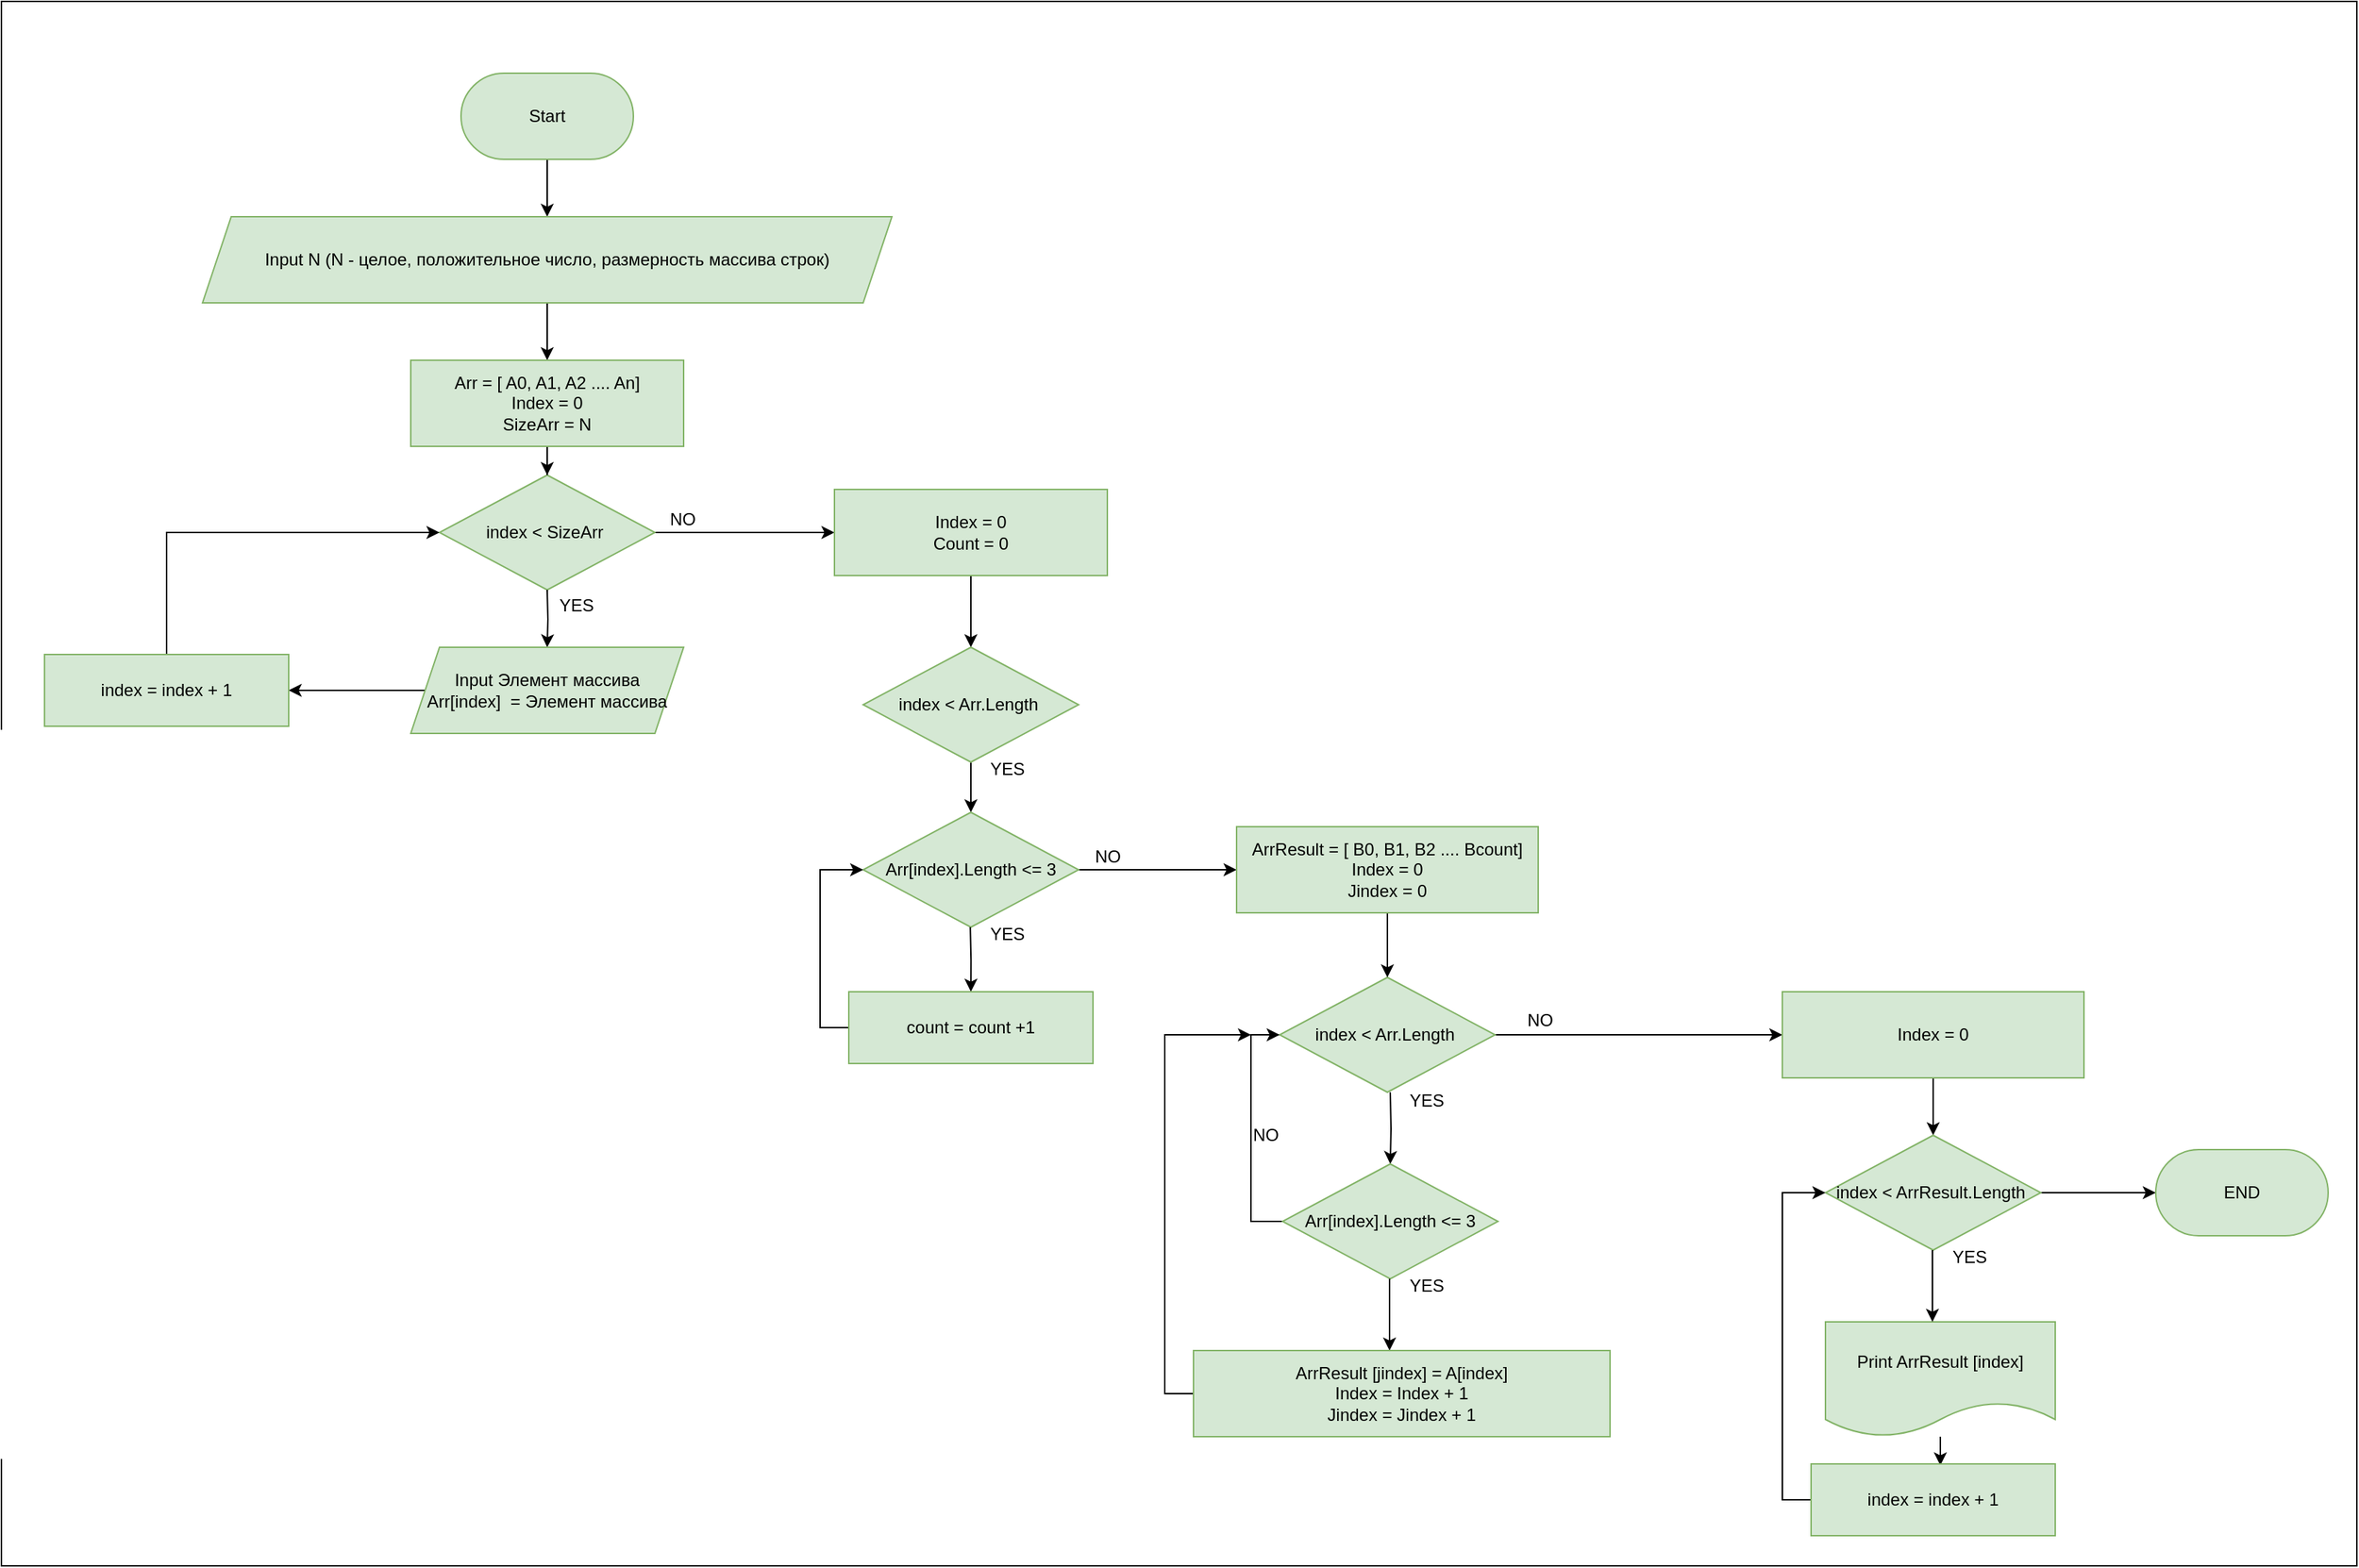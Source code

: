 <mxfile version="20.3.0" type="device"><diagram name="Было" id="c7488fd3-1785-93aa-aadb-54a6760d102a"><mxGraphModel dx="3858" dy="1370" grid="1" gridSize="10" guides="1" tooltips="1" connect="1" arrows="1" fold="1" page="1" pageScale="1" pageWidth="1654" pageHeight="1169" background="#ffffff" math="0" shadow="0"><root><mxCell id="0"/><mxCell id="1" parent="0"/><mxCell id="YQmX28gDkmwrcbM5k1OG-2" value="" style="rounded=0;whiteSpace=wrap;html=1;" vertex="1" parent="1"><mxGeometry x="-130" y="100" width="1640" height="1090" as="geometry"/></mxCell><mxCell id="lbAQ0pDKz4vXZo9KLhNX-1" style="edgeStyle=orthogonalEdgeStyle;rounded=0;orthogonalLoop=1;jettySize=auto;html=1;entryX=0.5;entryY=0;entryDx=0;entryDy=0;fontFamily=Helvetica;fontSize=12;fontColor=default;" parent="1" source="lbAQ0pDKz4vXZo9KLhNX-2" edge="1"><mxGeometry relative="1" as="geometry"><mxPoint x="250" y="250.0" as="targetPoint"/></mxGeometry></mxCell><mxCell id="lbAQ0pDKz4vXZo9KLhNX-2" value="Start" style="rounded=1;whiteSpace=wrap;html=1;arcSize=50;fillColor=#d5e8d4;strokeColor=#82b366;" parent="1" vertex="1"><mxGeometry x="190" y="150" width="120" height="60" as="geometry"/></mxCell><mxCell id="lbAQ0pDKz4vXZo9KLhNX-22" style="edgeStyle=orthogonalEdgeStyle;shape=connector;rounded=0;orthogonalLoop=1;jettySize=auto;html=1;entryX=0.5;entryY=0;entryDx=0;entryDy=0;labelBackgroundColor=default;fontFamily=Helvetica;fontSize=12;fontColor=default;endArrow=classic;strokeColor=default;" parent="1" source="lbAQ0pDKz4vXZo9KLhNX-4" target="lbAQ0pDKz4vXZo9KLhNX-21" edge="1"><mxGeometry relative="1" as="geometry"/></mxCell><mxCell id="lbAQ0pDKz4vXZo9KLhNX-4" value="Input N (N - целое, положительное число, размерность массива строк)&lt;br&gt;" style="shape=parallelogram;perimeter=parallelogramPerimeter;whiteSpace=wrap;html=1;fixedSize=1;strokeColor=#82b366;fontFamily=Helvetica;fontSize=12;fontColor=default;fillColor=#d5e8d4;" parent="1" vertex="1"><mxGeometry x="10" y="250" width="480" height="60" as="geometry"/></mxCell><mxCell id="lbAQ0pDKz4vXZo9KLhNX-32" style="edgeStyle=orthogonalEdgeStyle;shape=connector;rounded=0;orthogonalLoop=1;jettySize=auto;html=1;labelBackgroundColor=default;fontFamily=Helvetica;fontSize=12;fontColor=default;endArrow=classic;strokeColor=default;" parent="1" source="lbAQ0pDKz4vXZo9KLhNX-19" edge="1"><mxGeometry relative="1" as="geometry"><mxPoint x="450" y="470" as="targetPoint"/></mxGeometry></mxCell><mxCell id="lbAQ0pDKz4vXZo9KLhNX-33" value="NO" style="edgeLabel;html=1;align=center;verticalAlign=middle;resizable=0;points=[];fontSize=12;fontFamily=Helvetica;fontColor=default;" parent="lbAQ0pDKz4vXZo9KLhNX-32" vertex="1" connectable="0"><mxGeometry x="0.238" y="3" relative="1" as="geometry"><mxPoint x="-58" y="-7" as="offset"/></mxGeometry></mxCell><mxCell id="lbAQ0pDKz4vXZo9KLhNX-19" value="index &amp;lt; SizeArr&amp;nbsp;" style="rhombus;whiteSpace=wrap;html=1;fillColor=#d5e8d4;strokeColor=#82b366;" parent="1" vertex="1"><mxGeometry x="175" y="430" width="150" height="80" as="geometry"/></mxCell><mxCell id="lbAQ0pDKz4vXZo9KLhNX-23" style="edgeStyle=orthogonalEdgeStyle;shape=connector;rounded=0;orthogonalLoop=1;jettySize=auto;html=1;entryX=0.5;entryY=0;entryDx=0;entryDy=0;labelBackgroundColor=default;fontFamily=Helvetica;fontSize=12;fontColor=default;endArrow=classic;strokeColor=default;" parent="1" source="lbAQ0pDKz4vXZo9KLhNX-21" target="lbAQ0pDKz4vXZo9KLhNX-19" edge="1"><mxGeometry relative="1" as="geometry"/></mxCell><mxCell id="lbAQ0pDKz4vXZo9KLhNX-21" value="Arr = [ A0, A1, A2 .... An]&lt;br&gt;Index = 0&lt;br&gt;SizeArr = N" style="rounded=0;whiteSpace=wrap;html=1;fillColor=#d5e8d4;strokeColor=#82b366;" parent="1" vertex="1"><mxGeometry x="155" y="350" width="190" height="60" as="geometry"/></mxCell><mxCell id="lbAQ0pDKz4vXZo9KLhNX-24" style="edgeStyle=orthogonalEdgeStyle;rounded=0;orthogonalLoop=1;jettySize=auto;html=1;entryX=0.5;entryY=0;entryDx=0;entryDy=0;fontFamily=Helvetica;fontSize=12;fontColor=default;" parent="1" edge="1"><mxGeometry relative="1" as="geometry"><mxPoint x="250" y="510" as="sourcePoint"/><mxPoint x="250" y="550" as="targetPoint"/></mxGeometry></mxCell><mxCell id="lbAQ0pDKz4vXZo9KLhNX-25" value="YES" style="edgeLabel;html=1;align=center;verticalAlign=middle;resizable=0;points=[];fontSize=12;fontFamily=Helvetica;fontColor=default;" parent="lbAQ0pDKz4vXZo9KLhNX-24" vertex="1" connectable="0"><mxGeometry x="-0.74" y="1" relative="1" as="geometry"><mxPoint x="19" y="5" as="offset"/></mxGeometry></mxCell><mxCell id="lbAQ0pDKz4vXZo9KLhNX-29" style="edgeStyle=orthogonalEdgeStyle;shape=connector;rounded=0;orthogonalLoop=1;jettySize=auto;html=1;entryX=1;entryY=0.5;entryDx=0;entryDy=0;labelBackgroundColor=default;fontFamily=Helvetica;fontSize=12;fontColor=default;endArrow=classic;strokeColor=default;" parent="1" source="lbAQ0pDKz4vXZo9KLhNX-27" target="lbAQ0pDKz4vXZo9KLhNX-28" edge="1"><mxGeometry relative="1" as="geometry"/></mxCell><mxCell id="lbAQ0pDKz4vXZo9KLhNX-27" value="Input Элемент массива&lt;br&gt;Arr[index]&amp;nbsp; = Элемент массива" style="shape=parallelogram;perimeter=parallelogramPerimeter;whiteSpace=wrap;html=1;fixedSize=1;strokeColor=#82b366;fontFamily=Helvetica;fontSize=12;fontColor=default;fillColor=#d5e8d4;" parent="1" vertex="1"><mxGeometry x="155" y="550" width="190" height="60" as="geometry"/></mxCell><mxCell id="lbAQ0pDKz4vXZo9KLhNX-31" style="edgeStyle=orthogonalEdgeStyle;shape=connector;rounded=0;orthogonalLoop=1;jettySize=auto;html=1;entryX=0;entryY=0.5;entryDx=0;entryDy=0;labelBackgroundColor=default;fontFamily=Helvetica;fontSize=12;fontColor=default;endArrow=classic;strokeColor=default;" parent="1" source="lbAQ0pDKz4vXZo9KLhNX-28" target="lbAQ0pDKz4vXZo9KLhNX-19" edge="1"><mxGeometry relative="1" as="geometry"><Array as="points"><mxPoint x="-15" y="470"/></Array></mxGeometry></mxCell><mxCell id="lbAQ0pDKz4vXZo9KLhNX-28" value="index = index + 1" style="rounded=0;whiteSpace=wrap;html=1;fillColor=#d5e8d4;strokeColor=#82b366;" parent="1" vertex="1"><mxGeometry x="-100" y="555" width="170" height="50" as="geometry"/></mxCell><mxCell id="lbAQ0pDKz4vXZo9KLhNX-49" style="edgeStyle=orthogonalEdgeStyle;shape=connector;rounded=0;orthogonalLoop=1;jettySize=auto;html=1;entryX=0.5;entryY=0;entryDx=0;entryDy=0;labelBackgroundColor=default;fontFamily=Helvetica;fontSize=12;fontColor=default;endArrow=classic;strokeColor=default;" parent="1" source="lbAQ0pDKz4vXZo9KLhNX-34" target="lbAQ0pDKz4vXZo9KLhNX-35" edge="1"><mxGeometry relative="1" as="geometry"/></mxCell><mxCell id="lbAQ0pDKz4vXZo9KLhNX-34" value="Index = 0&lt;br&gt;Count = 0" style="rounded=0;whiteSpace=wrap;html=1;fillColor=#d5e8d4;strokeColor=#82b366;" parent="1" vertex="1"><mxGeometry x="450" y="440" width="190" height="60" as="geometry"/></mxCell><mxCell id="lbAQ0pDKz4vXZo9KLhNX-38" style="edgeStyle=orthogonalEdgeStyle;shape=connector;rounded=0;orthogonalLoop=1;jettySize=auto;html=1;labelBackgroundColor=default;fontFamily=Helvetica;fontSize=12;fontColor=default;endArrow=classic;strokeColor=default;" parent="1" source="lbAQ0pDKz4vXZo9KLhNX-35" target="lbAQ0pDKz4vXZo9KLhNX-37" edge="1"><mxGeometry relative="1" as="geometry"/></mxCell><mxCell id="lbAQ0pDKz4vXZo9KLhNX-39" value="YES" style="edgeLabel;html=1;align=center;verticalAlign=middle;resizable=0;points=[];fontSize=12;fontFamily=Helvetica;fontColor=default;" parent="lbAQ0pDKz4vXZo9KLhNX-38" vertex="1" connectable="0"><mxGeometry x="-0.79" y="-1" relative="1" as="geometry"><mxPoint x="26" as="offset"/></mxGeometry></mxCell><mxCell id="lbAQ0pDKz4vXZo9KLhNX-35" value="index &amp;lt; Arr.Length&amp;nbsp;" style="rhombus;whiteSpace=wrap;html=1;fillColor=#d5e8d4;strokeColor=#82b366;" parent="1" vertex="1"><mxGeometry x="470" y="550" width="150" height="80" as="geometry"/></mxCell><mxCell id="lbAQ0pDKz4vXZo9KLhNX-44" style="edgeStyle=orthogonalEdgeStyle;shape=connector;rounded=0;orthogonalLoop=1;jettySize=auto;html=1;labelBackgroundColor=default;fontFamily=Helvetica;fontSize=12;fontColor=default;endArrow=classic;strokeColor=default;" parent="1" source="lbAQ0pDKz4vXZo9KLhNX-37" edge="1"><mxGeometry relative="1" as="geometry"><mxPoint x="730.0" y="705" as="targetPoint"/></mxGeometry></mxCell><mxCell id="lbAQ0pDKz4vXZo9KLhNX-45" value="NO" style="edgeLabel;html=1;align=center;verticalAlign=middle;resizable=0;points=[];fontSize=12;fontFamily=Helvetica;fontColor=default;" parent="lbAQ0pDKz4vXZo9KLhNX-44" vertex="1" connectable="0"><mxGeometry x="0.264" y="2" relative="1" as="geometry"><mxPoint x="-50" y="-8" as="offset"/></mxGeometry></mxCell><mxCell id="lbAQ0pDKz4vXZo9KLhNX-37" value="&lt;span&gt;Arr[index].Length &amp;lt;= 3&lt;/span&gt;" style="rhombus;whiteSpace=wrap;html=1;fillColor=#d5e8d4;strokeColor=#82b366;" parent="1" vertex="1"><mxGeometry x="470" y="665" width="150" height="80" as="geometry"/></mxCell><mxCell id="lbAQ0pDKz4vXZo9KLhNX-40" style="edgeStyle=orthogonalEdgeStyle;shape=connector;rounded=0;orthogonalLoop=1;jettySize=auto;html=1;labelBackgroundColor=default;fontFamily=Helvetica;fontSize=12;fontColor=default;endArrow=classic;strokeColor=default;entryX=0.5;entryY=0;entryDx=0;entryDy=0;" parent="1" target="lbAQ0pDKz4vXZo9KLhNX-42" edge="1"><mxGeometry relative="1" as="geometry"><mxPoint x="544.58" y="745" as="sourcePoint"/><mxPoint x="544.58" y="780.0" as="targetPoint"/></mxGeometry></mxCell><mxCell id="lbAQ0pDKz4vXZo9KLhNX-41" value="YES" style="edgeLabel;html=1;align=center;verticalAlign=middle;resizable=0;points=[];fontSize=12;fontFamily=Helvetica;fontColor=default;" parent="lbAQ0pDKz4vXZo9KLhNX-40" vertex="1" connectable="0"><mxGeometry x="-0.79" y="-1" relative="1" as="geometry"><mxPoint x="26" as="offset"/></mxGeometry></mxCell><mxCell id="lbAQ0pDKz4vXZo9KLhNX-43" style="edgeStyle=orthogonalEdgeStyle;shape=connector;rounded=0;orthogonalLoop=1;jettySize=auto;html=1;entryX=0;entryY=0.5;entryDx=0;entryDy=0;labelBackgroundColor=default;fontFamily=Helvetica;fontSize=12;fontColor=default;endArrow=classic;strokeColor=default;" parent="1" source="lbAQ0pDKz4vXZo9KLhNX-42" target="lbAQ0pDKz4vXZo9KLhNX-37" edge="1"><mxGeometry relative="1" as="geometry"><Array as="points"><mxPoint x="440" y="815"/><mxPoint x="440" y="705"/></Array></mxGeometry></mxCell><mxCell id="lbAQ0pDKz4vXZo9KLhNX-42" value="count = count +1" style="rounded=0;whiteSpace=wrap;html=1;fillColor=#d5e8d4;strokeColor=#82b366;" parent="1" vertex="1"><mxGeometry x="460" y="790" width="170" height="50" as="geometry"/></mxCell><mxCell id="lbAQ0pDKz4vXZo9KLhNX-59" style="edgeStyle=orthogonalEdgeStyle;shape=connector;rounded=0;orthogonalLoop=1;jettySize=auto;html=1;labelBackgroundColor=default;fontFamily=Helvetica;fontSize=12;fontColor=default;endArrow=classic;strokeColor=default;" parent="1" source="lbAQ0pDKz4vXZo9KLhNX-46" edge="1"><mxGeometry relative="1" as="geometry"><mxPoint x="1110" y="820.0" as="targetPoint"/></mxGeometry></mxCell><mxCell id="lbAQ0pDKz4vXZo9KLhNX-60" value="NO" style="edgeLabel;html=1;align=center;verticalAlign=middle;resizable=0;points=[];fontSize=12;fontFamily=Helvetica;fontColor=default;" parent="lbAQ0pDKz4vXZo9KLhNX-59" vertex="1" connectable="0"><mxGeometry x="-0.339" y="-3" relative="1" as="geometry"><mxPoint x="-36" y="-13" as="offset"/></mxGeometry></mxCell><mxCell id="lbAQ0pDKz4vXZo9KLhNX-46" value="index &amp;lt; Arr.Length&amp;nbsp;" style="rhombus;whiteSpace=wrap;html=1;fillColor=#d5e8d4;strokeColor=#82b366;" parent="1" vertex="1"><mxGeometry x="760" y="780" width="150" height="80" as="geometry"/></mxCell><mxCell id="lbAQ0pDKz4vXZo9KLhNX-48" style="edgeStyle=orthogonalEdgeStyle;shape=connector;rounded=0;orthogonalLoop=1;jettySize=auto;html=1;entryX=0.5;entryY=0;entryDx=0;entryDy=0;labelBackgroundColor=default;fontFamily=Helvetica;fontSize=12;fontColor=default;endArrow=classic;strokeColor=default;" parent="1" source="lbAQ0pDKz4vXZo9KLhNX-47" target="lbAQ0pDKz4vXZo9KLhNX-46" edge="1"><mxGeometry relative="1" as="geometry"/></mxCell><mxCell id="lbAQ0pDKz4vXZo9KLhNX-47" value="ArrResult = [ B0, B1, B2 .... Bcount]&lt;br&gt;Index = 0&lt;br&gt;Jindex = 0" style="rounded=0;whiteSpace=wrap;html=1;fillColor=#d5e8d4;strokeColor=#82b366;" parent="1" vertex="1"><mxGeometry x="730" y="675" width="210" height="60" as="geometry"/></mxCell><mxCell id="lbAQ0pDKz4vXZo9KLhNX-50" style="edgeStyle=orthogonalEdgeStyle;shape=connector;rounded=0;orthogonalLoop=1;jettySize=auto;html=1;labelBackgroundColor=default;fontFamily=Helvetica;fontSize=12;fontColor=default;endArrow=classic;strokeColor=default;entryX=0.5;entryY=0;entryDx=0;entryDy=0;" parent="1" target="lbAQ0pDKz4vXZo9KLhNX-52" edge="1"><mxGeometry relative="1" as="geometry"><mxPoint x="837.0" y="860" as="sourcePoint"/><mxPoint x="837.42" y="905" as="targetPoint"/><Array as="points"/></mxGeometry></mxCell><mxCell id="lbAQ0pDKz4vXZo9KLhNX-51" value="YES" style="edgeLabel;html=1;align=center;verticalAlign=middle;resizable=0;points=[];fontSize=12;fontFamily=Helvetica;fontColor=default;" parent="lbAQ0pDKz4vXZo9KLhNX-50" vertex="1" connectable="0"><mxGeometry x="-0.79" y="-1" relative="1" as="geometry"><mxPoint x="26" as="offset"/></mxGeometry></mxCell><mxCell id="lbAQ0pDKz4vXZo9KLhNX-56" style="edgeStyle=orthogonalEdgeStyle;shape=connector;rounded=0;orthogonalLoop=1;jettySize=auto;html=1;entryX=0;entryY=0.5;entryDx=0;entryDy=0;labelBackgroundColor=default;fontFamily=Helvetica;fontSize=12;fontColor=default;endArrow=classic;strokeColor=default;" parent="1" source="lbAQ0pDKz4vXZo9KLhNX-52" target="lbAQ0pDKz4vXZo9KLhNX-46" edge="1"><mxGeometry relative="1" as="geometry"><Array as="points"><mxPoint x="740" y="950"/><mxPoint x="740" y="820"/></Array></mxGeometry></mxCell><mxCell id="lbAQ0pDKz4vXZo9KLhNX-57" value="NO" style="edgeLabel;html=1;align=center;verticalAlign=middle;resizable=0;points=[];fontSize=12;fontFamily=Helvetica;fontColor=default;" parent="lbAQ0pDKz4vXZo9KLhNX-56" vertex="1" connectable="0"><mxGeometry x="-0.353" y="1" relative="1" as="geometry"><mxPoint x="11" y="-27" as="offset"/></mxGeometry></mxCell><mxCell id="lbAQ0pDKz4vXZo9KLhNX-52" value="&lt;span&gt;Arr[index].Length &amp;lt;= 3&lt;/span&gt;" style="rhombus;whiteSpace=wrap;html=1;fillColor=#d5e8d4;strokeColor=#82b366;" parent="1" vertex="1"><mxGeometry x="762" y="910" width="150" height="80" as="geometry"/></mxCell><mxCell id="lbAQ0pDKz4vXZo9KLhNX-53" style="edgeStyle=orthogonalEdgeStyle;shape=connector;rounded=0;orthogonalLoop=1;jettySize=auto;html=1;labelBackgroundColor=default;fontFamily=Helvetica;fontSize=12;fontColor=default;endArrow=classic;strokeColor=default;entryX=0.5;entryY=0;entryDx=0;entryDy=0;" parent="1" edge="1"><mxGeometry relative="1" as="geometry"><mxPoint x="836.5" y="990" as="sourcePoint"/><mxPoint x="836.5" y="1040" as="targetPoint"/><Array as="points"/></mxGeometry></mxCell><mxCell id="lbAQ0pDKz4vXZo9KLhNX-54" value="YES" style="edgeLabel;html=1;align=center;verticalAlign=middle;resizable=0;points=[];fontSize=12;fontFamily=Helvetica;fontColor=default;" parent="lbAQ0pDKz4vXZo9KLhNX-53" vertex="1" connectable="0"><mxGeometry x="-0.79" y="-1" relative="1" as="geometry"><mxPoint x="26" as="offset"/></mxGeometry></mxCell><mxCell id="lbAQ0pDKz4vXZo9KLhNX-58" style="edgeStyle=orthogonalEdgeStyle;shape=connector;rounded=0;orthogonalLoop=1;jettySize=auto;html=1;labelBackgroundColor=default;fontFamily=Helvetica;fontSize=12;fontColor=default;endArrow=classic;strokeColor=default;" parent="1" source="lbAQ0pDKz4vXZo9KLhNX-55" edge="1"><mxGeometry relative="1" as="geometry"><mxPoint x="740" y="820" as="targetPoint"/><Array as="points"><mxPoint x="680" y="1070"/><mxPoint x="680" y="820"/></Array></mxGeometry></mxCell><mxCell id="lbAQ0pDKz4vXZo9KLhNX-55" value="ArrResult [jindex]&amp;nbsp;= A[index]&lt;br&gt;Index = Index + 1&lt;br&gt;Jindex = Jindex + 1" style="rounded=0;whiteSpace=wrap;html=1;fillColor=#d5e8d4;strokeColor=#82b366;" parent="1" vertex="1"><mxGeometry x="700" y="1040" width="290" height="60" as="geometry"/></mxCell><mxCell id="lbAQ0pDKz4vXZo9KLhNX-66" style="edgeStyle=orthogonalEdgeStyle;shape=connector;rounded=0;orthogonalLoop=1;jettySize=auto;html=1;entryX=0.5;entryY=0;entryDx=0;entryDy=0;labelBackgroundColor=default;fontFamily=Helvetica;fontSize=12;fontColor=default;endArrow=classic;strokeColor=default;" parent="1" source="lbAQ0pDKz4vXZo9KLhNX-61" target="lbAQ0pDKz4vXZo9KLhNX-62" edge="1"><mxGeometry relative="1" as="geometry"/></mxCell><mxCell id="lbAQ0pDKz4vXZo9KLhNX-61" value="Index = 0" style="rounded=0;whiteSpace=wrap;html=1;fillColor=#d5e8d4;strokeColor=#82b366;" parent="1" vertex="1"><mxGeometry x="1110" y="790" width="210" height="60" as="geometry"/></mxCell><mxCell id="lbAQ0pDKz4vXZo9KLhNX-72" style="edgeStyle=orthogonalEdgeStyle;shape=connector;rounded=0;orthogonalLoop=1;jettySize=auto;html=1;entryX=0;entryY=0.5;entryDx=0;entryDy=0;labelBackgroundColor=default;fontFamily=Helvetica;fontSize=12;fontColor=default;endArrow=classic;strokeColor=default;" parent="1" source="lbAQ0pDKz4vXZo9KLhNX-62" target="lbAQ0pDKz4vXZo9KLhNX-71" edge="1"><mxGeometry relative="1" as="geometry"/></mxCell><mxCell id="lbAQ0pDKz4vXZo9KLhNX-62" value="index &amp;lt; ArrResult.Length&amp;nbsp;" style="rhombus;whiteSpace=wrap;html=1;fillColor=#d5e8d4;strokeColor=#82b366;" parent="1" vertex="1"><mxGeometry x="1140" y="890" width="150" height="80" as="geometry"/></mxCell><mxCell id="lbAQ0pDKz4vXZo9KLhNX-69" style="edgeStyle=orthogonalEdgeStyle;shape=connector;rounded=0;orthogonalLoop=1;jettySize=auto;html=1;entryX=0.532;entryY=0.026;entryDx=0;entryDy=0;entryPerimeter=0;labelBackgroundColor=default;fontFamily=Helvetica;fontSize=12;fontColor=default;endArrow=classic;strokeColor=default;" parent="1" source="lbAQ0pDKz4vXZo9KLhNX-63" target="lbAQ0pDKz4vXZo9KLhNX-68" edge="1"><mxGeometry relative="1" as="geometry"/></mxCell><mxCell id="lbAQ0pDKz4vXZo9KLhNX-63" value="Print ArrResult [index]" style="shape=document;whiteSpace=wrap;html=1;boundedLbl=1;fillColor=#d5e8d4;strokeColor=#82b366;" parent="1" vertex="1"><mxGeometry x="1140" y="1020" width="160" height="80" as="geometry"/></mxCell><mxCell id="lbAQ0pDKz4vXZo9KLhNX-64" style="edgeStyle=orthogonalEdgeStyle;shape=connector;rounded=0;orthogonalLoop=1;jettySize=auto;html=1;labelBackgroundColor=default;fontFamily=Helvetica;fontSize=12;fontColor=default;endArrow=classic;strokeColor=default;entryX=0.5;entryY=0;entryDx=0;entryDy=0;" parent="1" edge="1"><mxGeometry relative="1" as="geometry"><mxPoint x="1214.5" y="970" as="sourcePoint"/><mxPoint x="1214.5" y="1020" as="targetPoint"/><Array as="points"/></mxGeometry></mxCell><mxCell id="lbAQ0pDKz4vXZo9KLhNX-65" value="YES" style="edgeLabel;html=1;align=center;verticalAlign=middle;resizable=0;points=[];fontSize=12;fontFamily=Helvetica;fontColor=default;" parent="lbAQ0pDKz4vXZo9KLhNX-64" vertex="1" connectable="0"><mxGeometry x="-0.79" y="-1" relative="1" as="geometry"><mxPoint x="26" as="offset"/></mxGeometry></mxCell><mxCell id="lbAQ0pDKz4vXZo9KLhNX-70" style="edgeStyle=orthogonalEdgeStyle;shape=connector;rounded=0;orthogonalLoop=1;jettySize=auto;html=1;entryX=0;entryY=0.5;entryDx=0;entryDy=0;labelBackgroundColor=default;fontFamily=Helvetica;fontSize=12;fontColor=default;endArrow=classic;strokeColor=default;" parent="1" source="lbAQ0pDKz4vXZo9KLhNX-68" target="lbAQ0pDKz4vXZo9KLhNX-62" edge="1"><mxGeometry relative="1" as="geometry"><Array as="points"><mxPoint x="1110" y="1144"/><mxPoint x="1110" y="930"/></Array></mxGeometry></mxCell><mxCell id="lbAQ0pDKz4vXZo9KLhNX-68" value="index = index + 1" style="rounded=0;whiteSpace=wrap;html=1;fillColor=#d5e8d4;strokeColor=#82b366;" parent="1" vertex="1"><mxGeometry x="1130" y="1119" width="170" height="50" as="geometry"/></mxCell><mxCell id="lbAQ0pDKz4vXZo9KLhNX-71" value="END" style="rounded=1;whiteSpace=wrap;html=1;arcSize=50;fillColor=#d5e8d4;strokeColor=#82b366;" parent="1" vertex="1"><mxGeometry x="1370" y="900" width="120" height="60" as="geometry"/></mxCell></root></mxGraphModel></diagram></mxfile>
